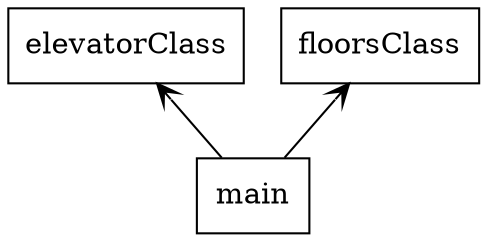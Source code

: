 digraph "packages_MyUML" {
charset="utf-8"
rankdir=BT
"0" [label="elevatorClass", shape="box"];
"1" [label="floorsClass", shape="box"];
"2" [label="main", shape="box"];
"2" -> "0" [arrowhead="open", arrowtail="none"];
"2" -> "1" [arrowhead="open", arrowtail="none"];
}
